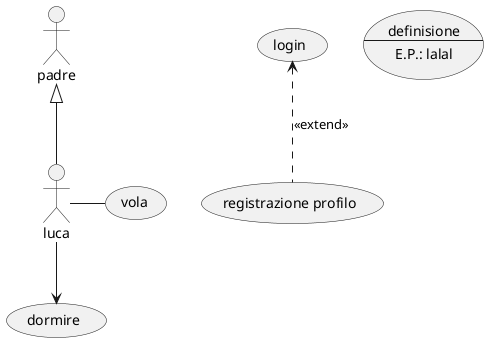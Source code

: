 @startuml
' SADKJFGBKSJFB
:luca: as lc
:padre:

(vola) as uc1
(dormire) as uc2
(login) as lg
(registrazione profilo) as rp
lc - uc1
lc --> uc2

:padre: <|-- lc

lg <.. rp : <<extend>>

usecase expExample as "
definisione
--
E.P.: lalal
"

@enduml